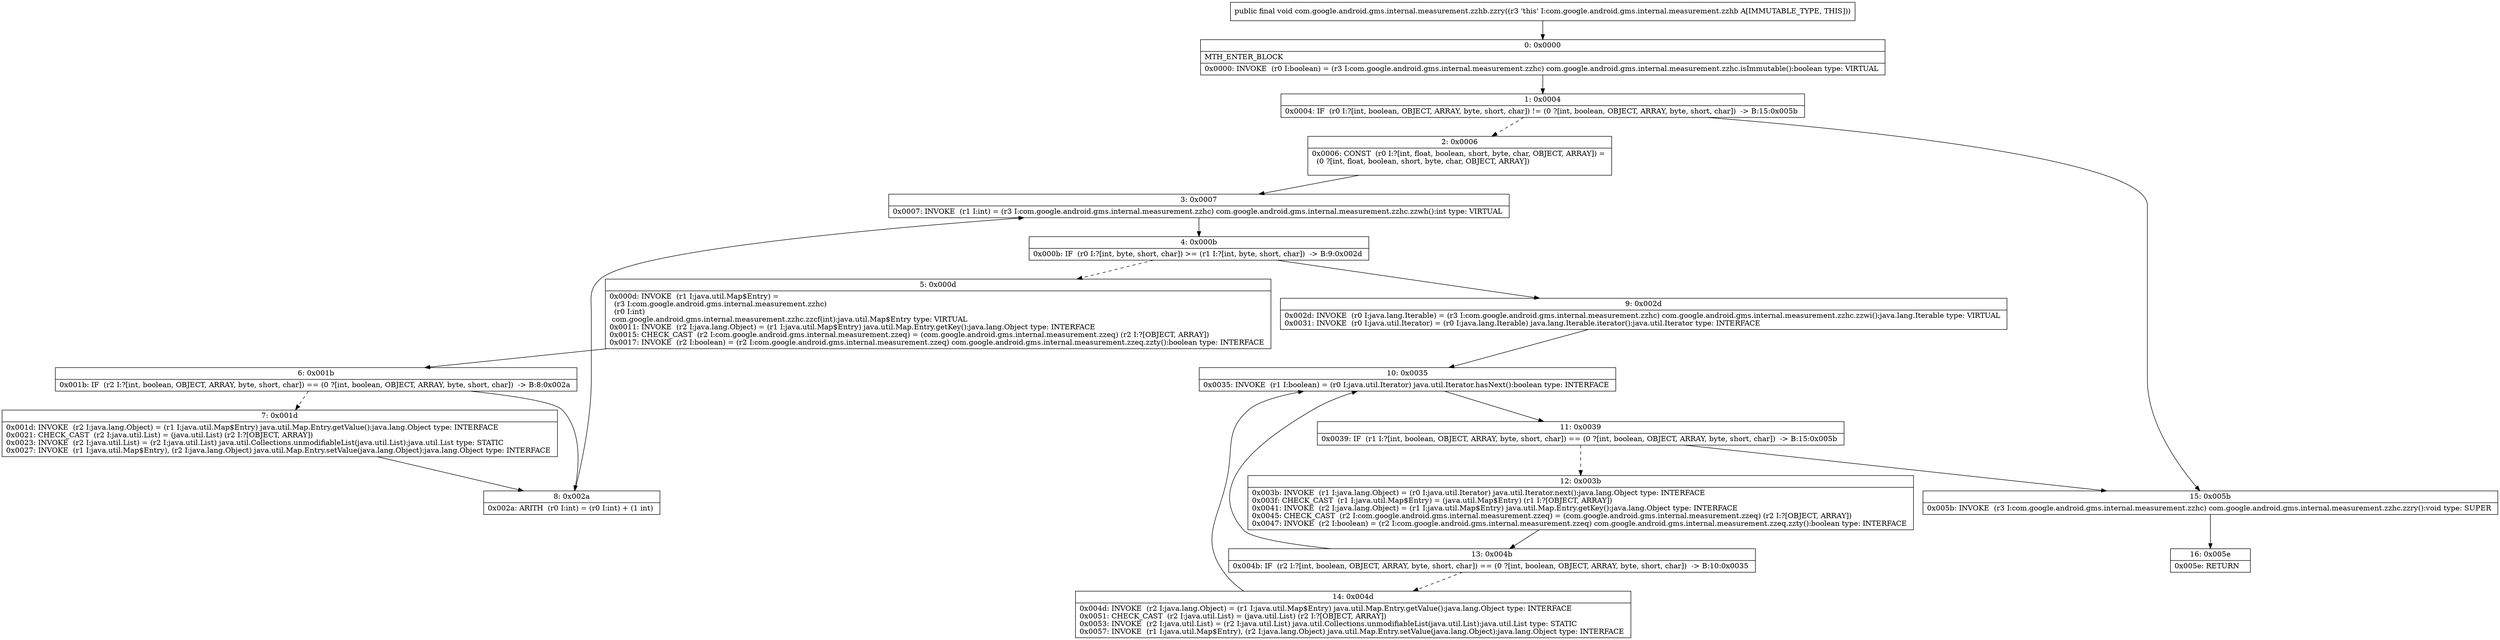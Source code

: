 digraph "CFG forcom.google.android.gms.internal.measurement.zzhb.zzry()V" {
Node_0 [shape=record,label="{0\:\ 0x0000|MTH_ENTER_BLOCK\l|0x0000: INVOKE  (r0 I:boolean) = (r3 I:com.google.android.gms.internal.measurement.zzhc) com.google.android.gms.internal.measurement.zzhc.isImmutable():boolean type: VIRTUAL \l}"];
Node_1 [shape=record,label="{1\:\ 0x0004|0x0004: IF  (r0 I:?[int, boolean, OBJECT, ARRAY, byte, short, char]) != (0 ?[int, boolean, OBJECT, ARRAY, byte, short, char])  \-\> B:15:0x005b \l}"];
Node_2 [shape=record,label="{2\:\ 0x0006|0x0006: CONST  (r0 I:?[int, float, boolean, short, byte, char, OBJECT, ARRAY]) = \l  (0 ?[int, float, boolean, short, byte, char, OBJECT, ARRAY])\l \l}"];
Node_3 [shape=record,label="{3\:\ 0x0007|0x0007: INVOKE  (r1 I:int) = (r3 I:com.google.android.gms.internal.measurement.zzhc) com.google.android.gms.internal.measurement.zzhc.zzwh():int type: VIRTUAL \l}"];
Node_4 [shape=record,label="{4\:\ 0x000b|0x000b: IF  (r0 I:?[int, byte, short, char]) \>= (r1 I:?[int, byte, short, char])  \-\> B:9:0x002d \l}"];
Node_5 [shape=record,label="{5\:\ 0x000d|0x000d: INVOKE  (r1 I:java.util.Map$Entry) = \l  (r3 I:com.google.android.gms.internal.measurement.zzhc)\l  (r0 I:int)\l com.google.android.gms.internal.measurement.zzhc.zzcf(int):java.util.Map$Entry type: VIRTUAL \l0x0011: INVOKE  (r2 I:java.lang.Object) = (r1 I:java.util.Map$Entry) java.util.Map.Entry.getKey():java.lang.Object type: INTERFACE \l0x0015: CHECK_CAST  (r2 I:com.google.android.gms.internal.measurement.zzeq) = (com.google.android.gms.internal.measurement.zzeq) (r2 I:?[OBJECT, ARRAY]) \l0x0017: INVOKE  (r2 I:boolean) = (r2 I:com.google.android.gms.internal.measurement.zzeq) com.google.android.gms.internal.measurement.zzeq.zzty():boolean type: INTERFACE \l}"];
Node_6 [shape=record,label="{6\:\ 0x001b|0x001b: IF  (r2 I:?[int, boolean, OBJECT, ARRAY, byte, short, char]) == (0 ?[int, boolean, OBJECT, ARRAY, byte, short, char])  \-\> B:8:0x002a \l}"];
Node_7 [shape=record,label="{7\:\ 0x001d|0x001d: INVOKE  (r2 I:java.lang.Object) = (r1 I:java.util.Map$Entry) java.util.Map.Entry.getValue():java.lang.Object type: INTERFACE \l0x0021: CHECK_CAST  (r2 I:java.util.List) = (java.util.List) (r2 I:?[OBJECT, ARRAY]) \l0x0023: INVOKE  (r2 I:java.util.List) = (r2 I:java.util.List) java.util.Collections.unmodifiableList(java.util.List):java.util.List type: STATIC \l0x0027: INVOKE  (r1 I:java.util.Map$Entry), (r2 I:java.lang.Object) java.util.Map.Entry.setValue(java.lang.Object):java.lang.Object type: INTERFACE \l}"];
Node_8 [shape=record,label="{8\:\ 0x002a|0x002a: ARITH  (r0 I:int) = (r0 I:int) + (1 int) \l}"];
Node_9 [shape=record,label="{9\:\ 0x002d|0x002d: INVOKE  (r0 I:java.lang.Iterable) = (r3 I:com.google.android.gms.internal.measurement.zzhc) com.google.android.gms.internal.measurement.zzhc.zzwi():java.lang.Iterable type: VIRTUAL \l0x0031: INVOKE  (r0 I:java.util.Iterator) = (r0 I:java.lang.Iterable) java.lang.Iterable.iterator():java.util.Iterator type: INTERFACE \l}"];
Node_10 [shape=record,label="{10\:\ 0x0035|0x0035: INVOKE  (r1 I:boolean) = (r0 I:java.util.Iterator) java.util.Iterator.hasNext():boolean type: INTERFACE \l}"];
Node_11 [shape=record,label="{11\:\ 0x0039|0x0039: IF  (r1 I:?[int, boolean, OBJECT, ARRAY, byte, short, char]) == (0 ?[int, boolean, OBJECT, ARRAY, byte, short, char])  \-\> B:15:0x005b \l}"];
Node_12 [shape=record,label="{12\:\ 0x003b|0x003b: INVOKE  (r1 I:java.lang.Object) = (r0 I:java.util.Iterator) java.util.Iterator.next():java.lang.Object type: INTERFACE \l0x003f: CHECK_CAST  (r1 I:java.util.Map$Entry) = (java.util.Map$Entry) (r1 I:?[OBJECT, ARRAY]) \l0x0041: INVOKE  (r2 I:java.lang.Object) = (r1 I:java.util.Map$Entry) java.util.Map.Entry.getKey():java.lang.Object type: INTERFACE \l0x0045: CHECK_CAST  (r2 I:com.google.android.gms.internal.measurement.zzeq) = (com.google.android.gms.internal.measurement.zzeq) (r2 I:?[OBJECT, ARRAY]) \l0x0047: INVOKE  (r2 I:boolean) = (r2 I:com.google.android.gms.internal.measurement.zzeq) com.google.android.gms.internal.measurement.zzeq.zzty():boolean type: INTERFACE \l}"];
Node_13 [shape=record,label="{13\:\ 0x004b|0x004b: IF  (r2 I:?[int, boolean, OBJECT, ARRAY, byte, short, char]) == (0 ?[int, boolean, OBJECT, ARRAY, byte, short, char])  \-\> B:10:0x0035 \l}"];
Node_14 [shape=record,label="{14\:\ 0x004d|0x004d: INVOKE  (r2 I:java.lang.Object) = (r1 I:java.util.Map$Entry) java.util.Map.Entry.getValue():java.lang.Object type: INTERFACE \l0x0051: CHECK_CAST  (r2 I:java.util.List) = (java.util.List) (r2 I:?[OBJECT, ARRAY]) \l0x0053: INVOKE  (r2 I:java.util.List) = (r2 I:java.util.List) java.util.Collections.unmodifiableList(java.util.List):java.util.List type: STATIC \l0x0057: INVOKE  (r1 I:java.util.Map$Entry), (r2 I:java.lang.Object) java.util.Map.Entry.setValue(java.lang.Object):java.lang.Object type: INTERFACE \l}"];
Node_15 [shape=record,label="{15\:\ 0x005b|0x005b: INVOKE  (r3 I:com.google.android.gms.internal.measurement.zzhc) com.google.android.gms.internal.measurement.zzhc.zzry():void type: SUPER \l}"];
Node_16 [shape=record,label="{16\:\ 0x005e|0x005e: RETURN   \l}"];
MethodNode[shape=record,label="{public final void com.google.android.gms.internal.measurement.zzhb.zzry((r3 'this' I:com.google.android.gms.internal.measurement.zzhb A[IMMUTABLE_TYPE, THIS])) }"];
MethodNode -> Node_0;
Node_0 -> Node_1;
Node_1 -> Node_2[style=dashed];
Node_1 -> Node_15;
Node_2 -> Node_3;
Node_3 -> Node_4;
Node_4 -> Node_5[style=dashed];
Node_4 -> Node_9;
Node_5 -> Node_6;
Node_6 -> Node_7[style=dashed];
Node_6 -> Node_8;
Node_7 -> Node_8;
Node_8 -> Node_3;
Node_9 -> Node_10;
Node_10 -> Node_11;
Node_11 -> Node_12[style=dashed];
Node_11 -> Node_15;
Node_12 -> Node_13;
Node_13 -> Node_10;
Node_13 -> Node_14[style=dashed];
Node_14 -> Node_10;
Node_15 -> Node_16;
}


